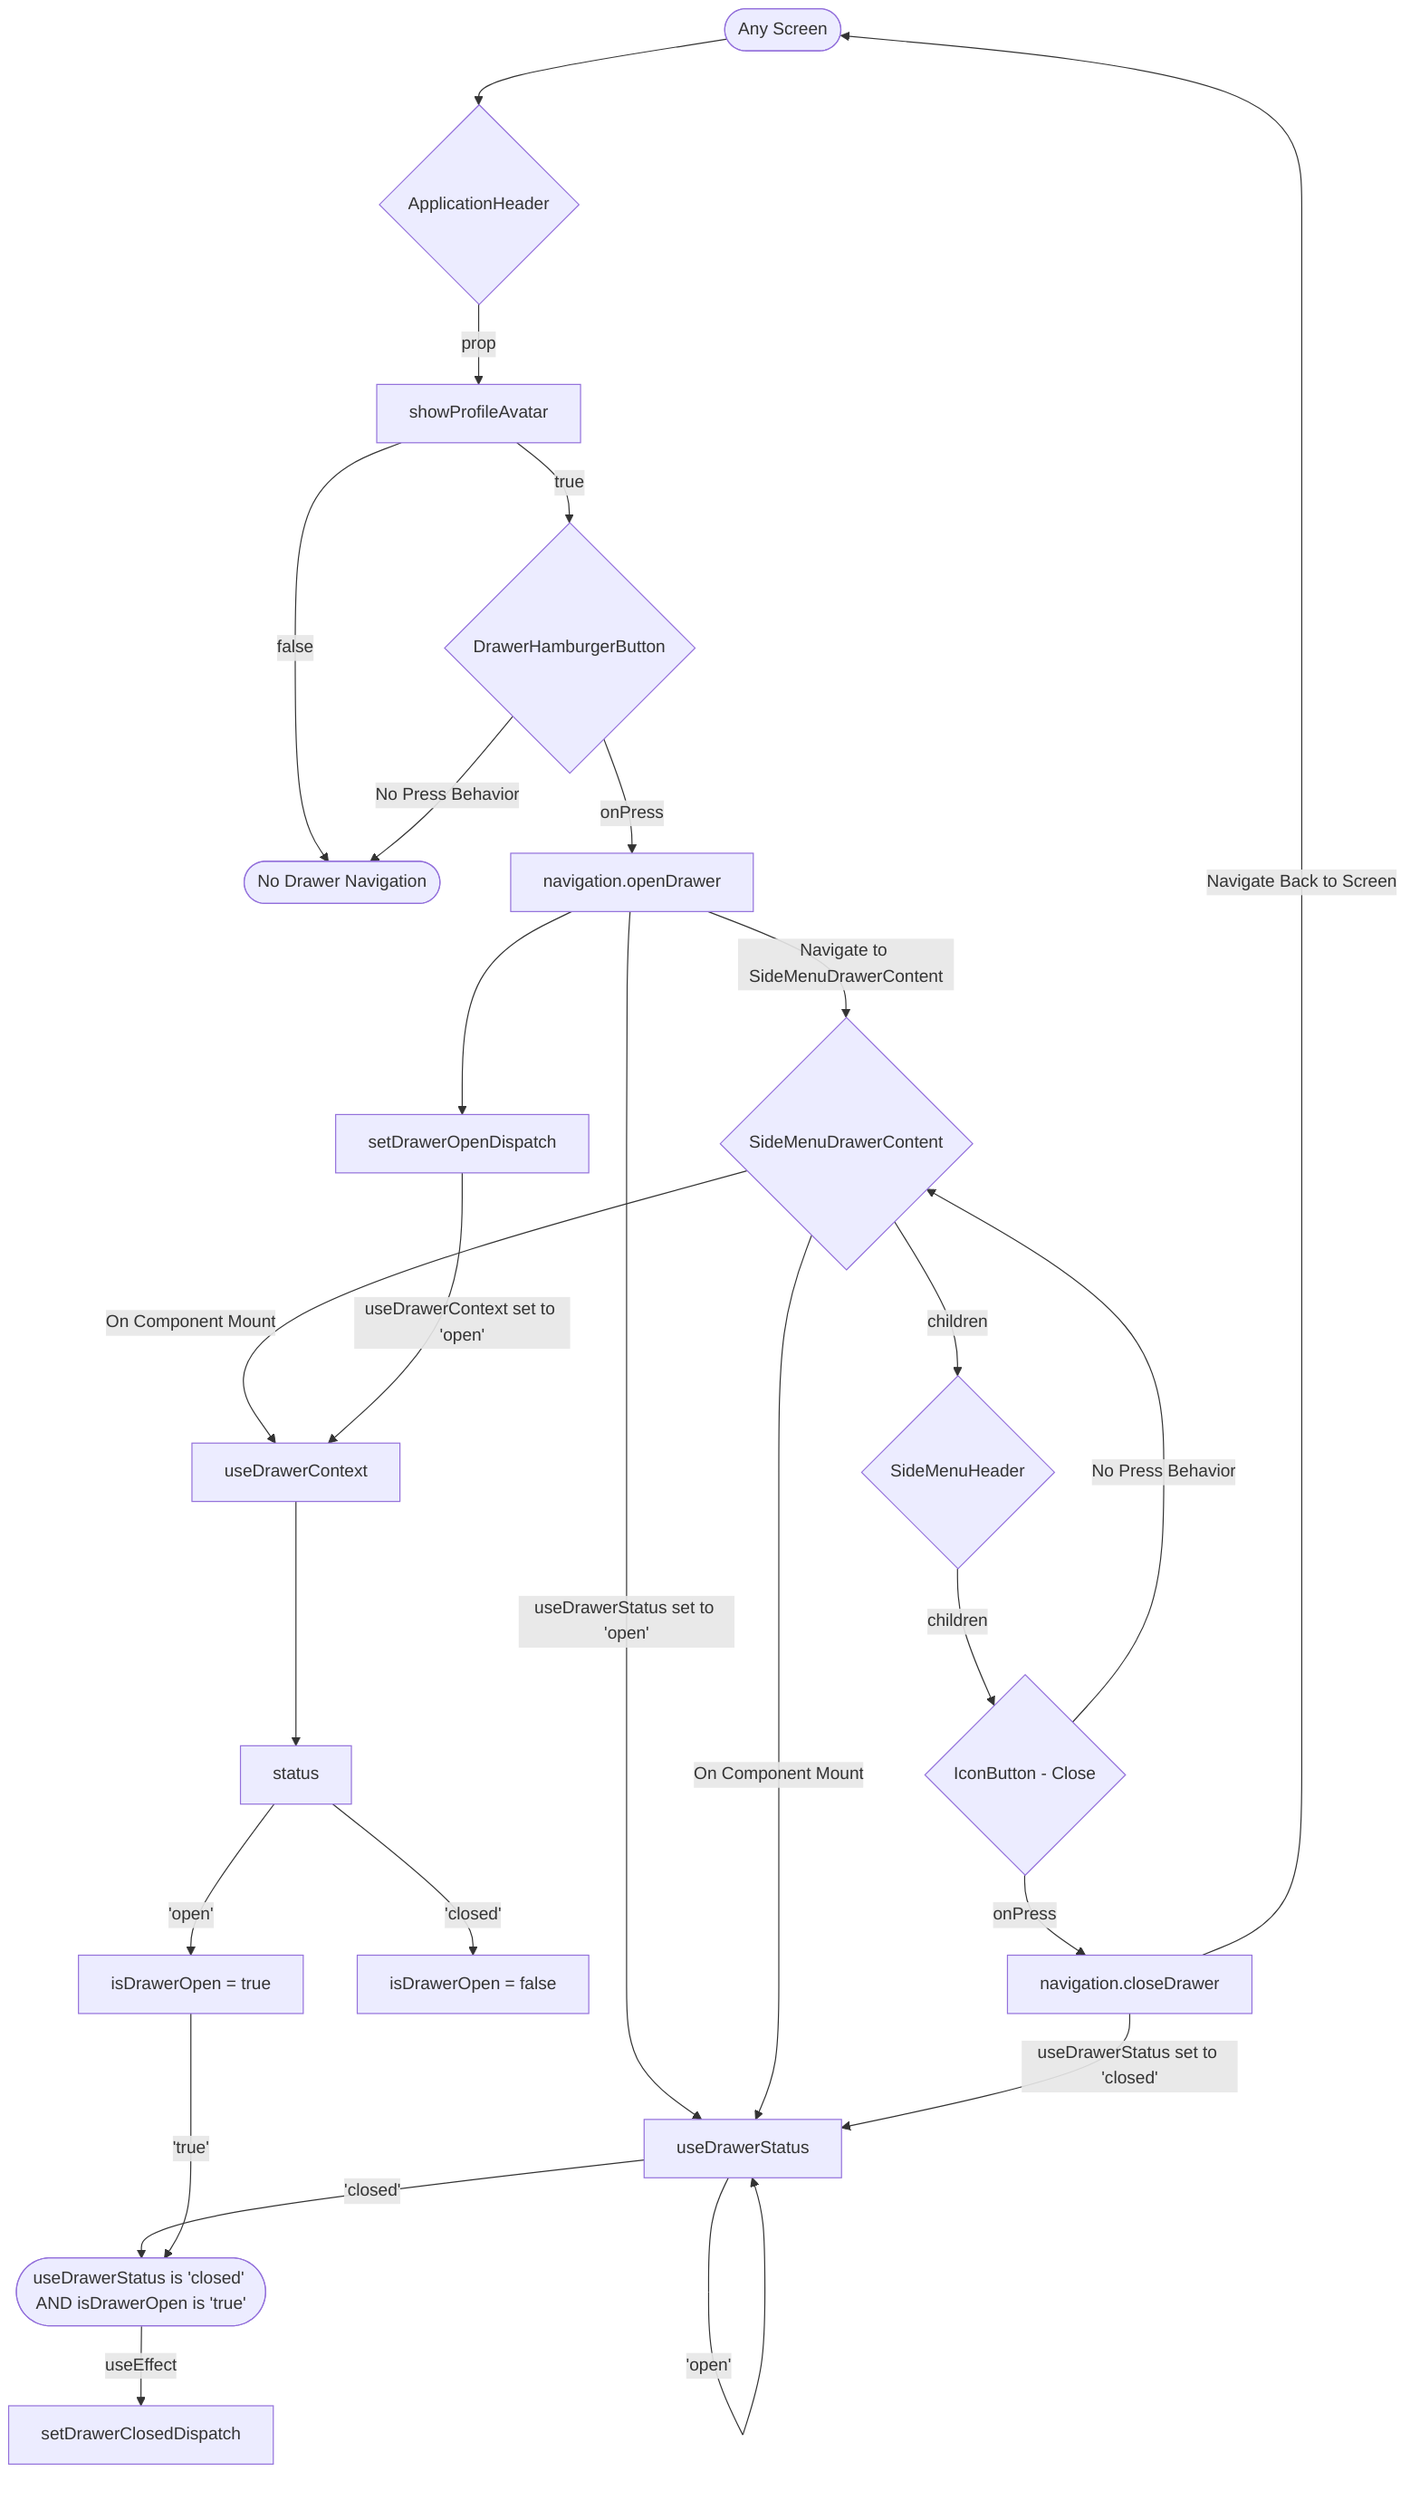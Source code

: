 graph TD
A([Any Screen]) --> AA{ApplicationHeader}
AA --> |prop| B[showProfileAvatar]
B --> |true| C{DrawerHamburgerButton}
B --> |false| D([No Drawer Navigation])
C --> |onPress| F[navigation.openDrawer]
C --> |No Press Behavior| D
F --> |Navigate to SideMenuDrawerContent| G{SideMenuDrawerContent}
F --> |useDrawerStatus set to 'open'| I
F --> Q[setDrawerOpenDispatch]
G --> |On Component Mount| H[useDrawerContext]
G --> |On Component Mount| I[useDrawerStatus]
H --> J[status]
J --> |'open'| K[isDrawerOpen = true]
J --> |'closed'| L[isDrawerOpen = false]
I --> |'open'| I
I --> |'closed'| M([useDrawerStatus is 'closed' AND isDrawerOpen is 'true'])
K --> |'true'| M
G --> |children| N{SideMenuHeader}
N --> |children| O{IconButton - Close}
O --> |onPress| P[navigation.closeDrawer]
O --> |No Press Behavior| G
P --> |useDrawerStatus set to 'closed'| I
P --> |Navigate Back to Screen| A
Q --> |useDrawerContext set to 'open'| H
M --> |useEffect| R[setDrawerClosedDispatch]